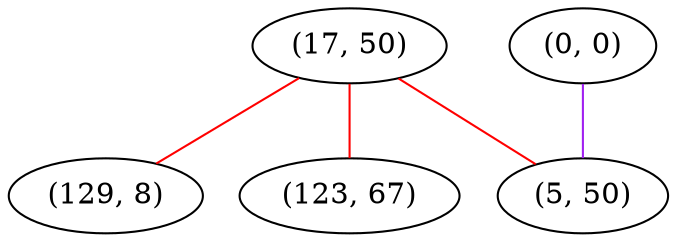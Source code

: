 graph "" {
"(17, 50)";
"(129, 8)";
"(0, 0)";
"(5, 50)";
"(123, 67)";
"(17, 50)" -- "(129, 8)"  [color=red, key=0, weight=1];
"(17, 50)" -- "(5, 50)"  [color=red, key=0, weight=1];
"(17, 50)" -- "(123, 67)"  [color=red, key=0, weight=1];
"(0, 0)" -- "(5, 50)"  [color=purple, key=0, weight=4];
}
